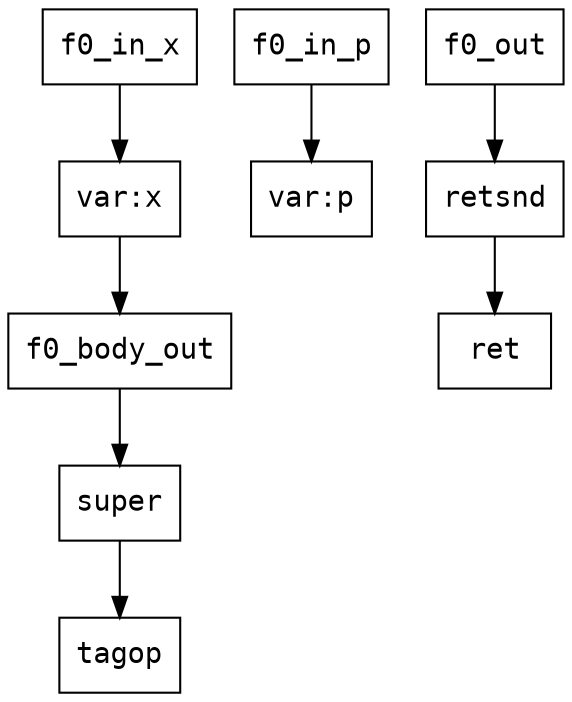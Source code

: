 digraph Dataflow {
  node [shape=record, fontname="Courier"];
  f0 [label="super"];
  "f0_tagop" [label="tagop"];
  f0 -> "f0_tagop";
  "f0_body_scrut_out" [label="var:p"];
  "f0_in_p" -> "f0_body_scrut_out";
  "f0_body_bd0_out" [label="var:x"];
  "f0_in_x" -> "f0_body_bd0_out";
  "f0_body_bd0_out" -> "f0_body_out";
  "f0_body_out" -> f0;
  "f0_retsnd" [label="retsnd"];
  "f0_out" -> "f0_retsnd";
  "f0_ret" [label="ret"];
  "f0_retsnd" -> "f0_ret";
}
